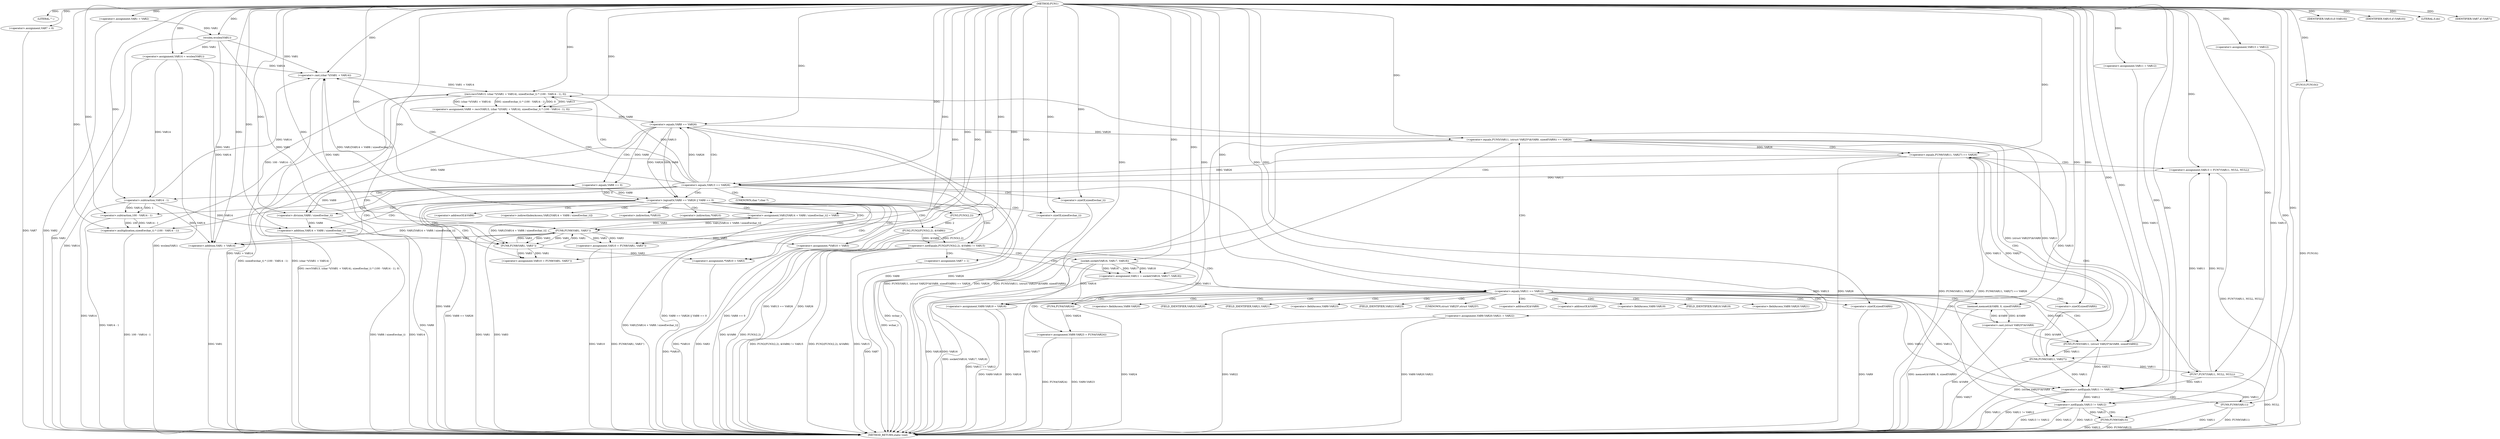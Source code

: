 digraph FUN1 {  
"1000100" [label = "(METHOD,FUN1)" ]
"1000299" [label = "(METHOD_RETURN,static void)" ]
"1000103" [label = "(LITERAL,\"\",)" ]
"1000104" [label = "(<operator>.assignment,VAR1 = VAR2)" ]
"1000112" [label = "(<operator>.assignment,VAR7 = 0)" ]
"1000119" [label = "(<operator>.assignment,VAR11 = VAR12)" ]
"1000123" [label = "(<operator>.assignment,VAR13 = VAR12)" ]
"1000127" [label = "(<operator>.assignment,VAR14 = wcslen(VAR1))" ]
"1000129" [label = "(wcslen,wcslen(VAR1))" ]
"1000134" [label = "(<operator>.notEquals,FUN2(FUN3(2,2), &VAR6) != VAR15)" ]
"1000135" [label = "(FUN2,FUN2(FUN3(2,2), &VAR6))" ]
"1000136" [label = "(FUN3,FUN3(2,2))" ]
"1000144" [label = "(<operator>.assignment,VAR7 = 1)" ]
"1000147" [label = "(<operator>.assignment,VAR11 = socket(VAR16, VAR17, VAR18))" ]
"1000149" [label = "(socket,socket(VAR16, VAR17, VAR18))" ]
"1000154" [label = "(<operator>.equals,VAR11 == VAR12)" ]
"1000159" [label = "(memset,memset(&VAR9, 0, sizeof(VAR9)))" ]
"1000163" [label = "(<operator>.sizeOf,sizeof(VAR9))" ]
"1000165" [label = "(<operator>.assignment,VAR9.VAR19 = VAR16)" ]
"1000170" [label = "(<operator>.assignment,VAR9.VAR20.VAR21 = VAR22)" ]
"1000177" [label = "(<operator>.assignment,VAR9.VAR23 = FUN4(VAR24))" ]
"1000181" [label = "(FUN4,FUN4(VAR24))" ]
"1000184" [label = "(<operator>.equals,FUN5(VAR11, (struct VAR25*)&VAR9, sizeof(VAR9)) == VAR26)" ]
"1000185" [label = "(FUN5,FUN5(VAR11, (struct VAR25*)&VAR9, sizeof(VAR9)))" ]
"1000187" [label = "(<operator>.cast,(struct VAR25*)&VAR9)" ]
"1000191" [label = "(<operator>.sizeOf,sizeof(VAR9))" ]
"1000197" [label = "(<operator>.equals,FUN6(VAR11, VAR27) == VAR26)" ]
"1000198" [label = "(FUN6,FUN6(VAR11, VAR27))" ]
"1000204" [label = "(<operator>.assignment,VAR13 = FUN7(VAR11, NULL, NULL))" ]
"1000206" [label = "(FUN7,FUN7(VAR11, NULL, NULL))" ]
"1000211" [label = "(<operator>.equals,VAR13 == VAR26)" ]
"1000216" [label = "(<operator>.assignment,VAR8 = recv(VAR13, (char *)(VAR1 + VAR14), sizeof(wchar_t) * (100 - VAR14 - 1), 0))" ]
"1000218" [label = "(recv,recv(VAR13, (char *)(VAR1 + VAR14), sizeof(wchar_t) * (100 - VAR14 - 1), 0))" ]
"1000220" [label = "(<operator>.cast,(char *)(VAR1 + VAR14))" ]
"1000222" [label = "(<operator>.addition,VAR1 + VAR14)" ]
"1000225" [label = "(<operator>.multiplication,sizeof(wchar_t) * (100 - VAR14 - 1))" ]
"1000226" [label = "(<operator>.sizeOf,sizeof(wchar_t))" ]
"1000228" [label = "(<operator>.subtraction,100 - VAR14 - 1)" ]
"1000230" [label = "(<operator>.subtraction,VAR14 - 1)" ]
"1000235" [label = "(<operator>.logicalOr,VAR8 == VAR26 || VAR8 == 0)" ]
"1000236" [label = "(<operator>.equals,VAR8 == VAR26)" ]
"1000239" [label = "(<operator>.equals,VAR8 == 0)" ]
"1000244" [label = "(<operator>.assignment,VAR1[VAR14 + VAR8 / sizeof(wchar_t)] = VAR3)" ]
"1000247" [label = "(<operator>.addition,VAR14 + VAR8 / sizeof(wchar_t))" ]
"1000249" [label = "(<operator>.division,VAR8 / sizeof(wchar_t))" ]
"1000251" [label = "(<operator>.sizeOf,sizeof(wchar_t))" ]
"1000254" [label = "(<operator>.assignment,VAR10 = FUN8(VAR1, VAR3''))" ]
"1000256" [label = "(FUN8,FUN8(VAR1, VAR3''))" ]
"1000260" [label = "(IDENTIFIER,VAR10,if (VAR10))" ]
"1000262" [label = "(<operator>.assignment,*VAR10 = VAR3)" ]
"1000266" [label = "(<operator>.assignment,VAR10 = FUN8(VAR1, VAR3''))" ]
"1000268" [label = "(FUN8,FUN8(VAR1, VAR3''))" ]
"1000272" [label = "(IDENTIFIER,VAR10,if (VAR10))" ]
"1000274" [label = "(<operator>.assignment,*VAR10 = VAR3)" ]
"1000278" [label = "(LITERAL,0,do)" ]
"1000280" [label = "(<operator>.notEquals,VAR11 != VAR12)" ]
"1000284" [label = "(FUN9,FUN9(VAR11))" ]
"1000287" [label = "(<operator>.notEquals,VAR13 != VAR12)" ]
"1000291" [label = "(FUN9,FUN9(VAR13))" ]
"1000294" [label = "(IDENTIFIER,VAR7,if (VAR7))" ]
"1000296" [label = "(FUN10,FUN10())" ]
"1000139" [label = "(<operator>.addressOf,&VAR6)" ]
"1000160" [label = "(<operator>.addressOf,&VAR9)" ]
"1000166" [label = "(<operator>.fieldAccess,VAR9.VAR19)" ]
"1000168" [label = "(FIELD_IDENTIFIER,VAR19,VAR19)" ]
"1000171" [label = "(<operator>.fieldAccess,VAR9.VAR20.VAR21)" ]
"1000172" [label = "(<operator>.fieldAccess,VAR9.VAR20)" ]
"1000174" [label = "(FIELD_IDENTIFIER,VAR20,VAR20)" ]
"1000175" [label = "(FIELD_IDENTIFIER,VAR21,VAR21)" ]
"1000178" [label = "(<operator>.fieldAccess,VAR9.VAR23)" ]
"1000180" [label = "(FIELD_IDENTIFIER,VAR23,VAR23)" ]
"1000188" [label = "(UNKNOWN,struct VAR25*,struct VAR25*)" ]
"1000189" [label = "(<operator>.addressOf,&VAR9)" ]
"1000221" [label = "(UNKNOWN,char *,char *)" ]
"1000245" [label = "(<operator>.indirectIndexAccess,VAR1[VAR14 + VAR8 / sizeof(wchar_t)])" ]
"1000263" [label = "(<operator>.indirection,*VAR10)" ]
"1000275" [label = "(<operator>.indirection,*VAR10)" ]
  "1000184" -> "1000299"  [ label = "DDG: FUN5(VAR11, (struct VAR25*)&VAR9, sizeof(VAR9))"] 
  "1000177" -> "1000299"  [ label = "DDG: FUN4(VAR24)"] 
  "1000230" -> "1000299"  [ label = "DDG: VAR14"] 
  "1000197" -> "1000299"  [ label = "DDG: FUN6(VAR11, VAR27) == VAR26"] 
  "1000181" -> "1000299"  [ label = "DDG: VAR24"] 
  "1000177" -> "1000299"  [ label = "DDG: VAR9.VAR23"] 
  "1000247" -> "1000299"  [ label = "DDG: VAR14"] 
  "1000159" -> "1000299"  [ label = "DDG: memset(&VAR9, 0, sizeof(VAR9))"] 
  "1000129" -> "1000299"  [ label = "DDG: VAR1"] 
  "1000291" -> "1000299"  [ label = "DDG: FUN9(VAR13)"] 
  "1000185" -> "1000299"  [ label = "DDG: (struct VAR25*)&VAR9"] 
  "1000218" -> "1000299"  [ label = "DDG: sizeof(wchar_t) * (100 - VAR14 - 1)"] 
  "1000197" -> "1000299"  [ label = "DDG: VAR26"] 
  "1000226" -> "1000299"  [ label = "DDG: wchar_t"] 
  "1000291" -> "1000299"  [ label = "DDG: VAR13"] 
  "1000222" -> "1000299"  [ label = "DDG: VAR1"] 
  "1000236" -> "1000299"  [ label = "DDG: VAR8"] 
  "1000206" -> "1000299"  [ label = "DDG: NULL"] 
  "1000284" -> "1000299"  [ label = "DDG: VAR11"] 
  "1000284" -> "1000299"  [ label = "DDG: FUN9(VAR11)"] 
  "1000235" -> "1000299"  [ label = "DDG: VAR8 == VAR26"] 
  "1000149" -> "1000299"  [ label = "DDG: VAR17"] 
  "1000235" -> "1000299"  [ label = "DDG: VAR8 == 0"] 
  "1000274" -> "1000299"  [ label = "DDG: *VAR10"] 
  "1000165" -> "1000299"  [ label = "DDG: VAR16"] 
  "1000235" -> "1000299"  [ label = "DDG: VAR8 == VAR26 || VAR8 == 0"] 
  "1000280" -> "1000299"  [ label = "DDG: VAR11 != VAR12"] 
  "1000198" -> "1000299"  [ label = "DDG: VAR27"] 
  "1000296" -> "1000299"  [ label = "DDG: FUN10()"] 
  "1000287" -> "1000299"  [ label = "DDG: VAR13 != VAR12"] 
  "1000239" -> "1000299"  [ label = "DDG: VAR8"] 
  "1000236" -> "1000299"  [ label = "DDG: VAR26"] 
  "1000225" -> "1000299"  [ label = "DDG: 100 - VAR14 - 1"] 
  "1000187" -> "1000299"  [ label = "DDG: &VAR9"] 
  "1000204" -> "1000299"  [ label = "DDG: FUN7(VAR11, NULL, NULL)"] 
  "1000134" -> "1000299"  [ label = "DDG: VAR15"] 
  "1000135" -> "1000299"  [ label = "DDG: &VAR6"] 
  "1000184" -> "1000299"  [ label = "DDG: FUN5(VAR11, (struct VAR25*)&VAR9, sizeof(VAR9)) == VAR26"] 
  "1000149" -> "1000299"  [ label = "DDG: VAR18"] 
  "1000268" -> "1000299"  [ label = "DDG: VAR1"] 
  "1000165" -> "1000299"  [ label = "DDG: VAR9.VAR19"] 
  "1000266" -> "1000299"  [ label = "DDG: FUN8(VAR1, VAR3'')"] 
  "1000251" -> "1000299"  [ label = "DDG: wchar_t"] 
  "1000127" -> "1000299"  [ label = "DDG: wcslen(VAR1)"] 
  "1000287" -> "1000299"  [ label = "DDG: VAR12"] 
  "1000266" -> "1000299"  [ label = "DDG: VAR10"] 
  "1000134" -> "1000299"  [ label = "DDG: FUN2(FUN3(2,2), &VAR6) != VAR15"] 
  "1000216" -> "1000299"  [ label = "DDG: recv(VAR13, (char *)(VAR1 + VAR14), sizeof(wchar_t) * (100 - VAR14 - 1), 0)"] 
  "1000262" -> "1000299"  [ label = "DDG: *VAR10"] 
  "1000220" -> "1000299"  [ label = "DDG: VAR1 + VAR14"] 
  "1000147" -> "1000299"  [ label = "DDG: socket(VAR16, VAR17, VAR18)"] 
  "1000170" -> "1000299"  [ label = "DDG: VAR22"] 
  "1000154" -> "1000299"  [ label = "DDG: VAR11 == VAR12"] 
  "1000211" -> "1000299"  [ label = "DDG: VAR26"] 
  "1000134" -> "1000299"  [ label = "DDG: FUN2(FUN3(2,2), &VAR6)"] 
  "1000184" -> "1000299"  [ label = "DDG: VAR26"] 
  "1000112" -> "1000299"  [ label = "DDG: VAR7"] 
  "1000211" -> "1000299"  [ label = "DDG: VAR13 == VAR26"] 
  "1000280" -> "1000299"  [ label = "DDG: VAR11"] 
  "1000228" -> "1000299"  [ label = "DDG: VAR14 - 1"] 
  "1000135" -> "1000299"  [ label = "DDG: FUN3(2,2)"] 
  "1000274" -> "1000299"  [ label = "DDG: VAR3"] 
  "1000144" -> "1000299"  [ label = "DDG: VAR7"] 
  "1000287" -> "1000299"  [ label = "DDG: VAR13"] 
  "1000218" -> "1000299"  [ label = "DDG: (char *)(VAR1 + VAR14)"] 
  "1000170" -> "1000299"  [ label = "DDG: VAR9.VAR20.VAR21"] 
  "1000268" -> "1000299"  [ label = "DDG: VAR3"] 
  "1000149" -> "1000299"  [ label = "DDG: VAR16"] 
  "1000127" -> "1000299"  [ label = "DDG: VAR14"] 
  "1000249" -> "1000299"  [ label = "DDG: VAR8"] 
  "1000244" -> "1000299"  [ label = "DDG: VAR1[VAR14 + VAR8 / sizeof(wchar_t)]"] 
  "1000191" -> "1000299"  [ label = "DDG: VAR9"] 
  "1000104" -> "1000299"  [ label = "DDG: VAR2"] 
  "1000247" -> "1000299"  [ label = "DDG: VAR8 / sizeof(wchar_t)"] 
  "1000197" -> "1000299"  [ label = "DDG: FUN6(VAR11, VAR27)"] 
  "1000100" -> "1000103"  [ label = "DDG: "] 
  "1000100" -> "1000104"  [ label = "DDG: "] 
  "1000100" -> "1000112"  [ label = "DDG: "] 
  "1000100" -> "1000119"  [ label = "DDG: "] 
  "1000100" -> "1000123"  [ label = "DDG: "] 
  "1000129" -> "1000127"  [ label = "DDG: VAR1"] 
  "1000100" -> "1000127"  [ label = "DDG: "] 
  "1000104" -> "1000129"  [ label = "DDG: VAR1"] 
  "1000100" -> "1000129"  [ label = "DDG: "] 
  "1000135" -> "1000134"  [ label = "DDG: FUN3(2,2)"] 
  "1000135" -> "1000134"  [ label = "DDG: &VAR6"] 
  "1000136" -> "1000135"  [ label = "DDG: 2"] 
  "1000100" -> "1000136"  [ label = "DDG: "] 
  "1000100" -> "1000134"  [ label = "DDG: "] 
  "1000100" -> "1000144"  [ label = "DDG: "] 
  "1000149" -> "1000147"  [ label = "DDG: VAR16"] 
  "1000149" -> "1000147"  [ label = "DDG: VAR17"] 
  "1000149" -> "1000147"  [ label = "DDG: VAR18"] 
  "1000100" -> "1000147"  [ label = "DDG: "] 
  "1000100" -> "1000149"  [ label = "DDG: "] 
  "1000147" -> "1000154"  [ label = "DDG: VAR11"] 
  "1000100" -> "1000154"  [ label = "DDG: "] 
  "1000187" -> "1000159"  [ label = "DDG: &VAR9"] 
  "1000100" -> "1000159"  [ label = "DDG: "] 
  "1000100" -> "1000163"  [ label = "DDG: "] 
  "1000149" -> "1000165"  [ label = "DDG: VAR16"] 
  "1000100" -> "1000165"  [ label = "DDG: "] 
  "1000100" -> "1000170"  [ label = "DDG: "] 
  "1000181" -> "1000177"  [ label = "DDG: VAR24"] 
  "1000100" -> "1000181"  [ label = "DDG: "] 
  "1000185" -> "1000184"  [ label = "DDG: VAR11"] 
  "1000185" -> "1000184"  [ label = "DDG: (struct VAR25*)&VAR9"] 
  "1000154" -> "1000185"  [ label = "DDG: VAR11"] 
  "1000100" -> "1000185"  [ label = "DDG: "] 
  "1000187" -> "1000185"  [ label = "DDG: &VAR9"] 
  "1000159" -> "1000187"  [ label = "DDG: &VAR9"] 
  "1000100" -> "1000191"  [ label = "DDG: "] 
  "1000236" -> "1000184"  [ label = "DDG: VAR26"] 
  "1000100" -> "1000184"  [ label = "DDG: "] 
  "1000198" -> "1000197"  [ label = "DDG: VAR11"] 
  "1000198" -> "1000197"  [ label = "DDG: VAR27"] 
  "1000185" -> "1000198"  [ label = "DDG: VAR11"] 
  "1000100" -> "1000198"  [ label = "DDG: "] 
  "1000184" -> "1000197"  [ label = "DDG: VAR26"] 
  "1000100" -> "1000197"  [ label = "DDG: "] 
  "1000206" -> "1000204"  [ label = "DDG: VAR11"] 
  "1000206" -> "1000204"  [ label = "DDG: NULL"] 
  "1000100" -> "1000204"  [ label = "DDG: "] 
  "1000198" -> "1000206"  [ label = "DDG: VAR11"] 
  "1000100" -> "1000206"  [ label = "DDG: "] 
  "1000204" -> "1000211"  [ label = "DDG: VAR13"] 
  "1000100" -> "1000211"  [ label = "DDG: "] 
  "1000197" -> "1000211"  [ label = "DDG: VAR26"] 
  "1000218" -> "1000216"  [ label = "DDG: VAR13"] 
  "1000218" -> "1000216"  [ label = "DDG: (char *)(VAR1 + VAR14)"] 
  "1000218" -> "1000216"  [ label = "DDG: sizeof(wchar_t) * (100 - VAR14 - 1)"] 
  "1000218" -> "1000216"  [ label = "DDG: 0"] 
  "1000100" -> "1000216"  [ label = "DDG: "] 
  "1000211" -> "1000218"  [ label = "DDG: VAR13"] 
  "1000100" -> "1000218"  [ label = "DDG: "] 
  "1000220" -> "1000218"  [ label = "DDG: VAR1 + VAR14"] 
  "1000129" -> "1000220"  [ label = "DDG: VAR1"] 
  "1000268" -> "1000220"  [ label = "DDG: VAR1"] 
  "1000244" -> "1000220"  [ label = "DDG: VAR1[VAR14 + VAR8 / sizeof(wchar_t)]"] 
  "1000100" -> "1000220"  [ label = "DDG: "] 
  "1000127" -> "1000220"  [ label = "DDG: VAR14"] 
  "1000230" -> "1000220"  [ label = "DDG: VAR14"] 
  "1000129" -> "1000222"  [ label = "DDG: VAR1"] 
  "1000268" -> "1000222"  [ label = "DDG: VAR1"] 
  "1000244" -> "1000222"  [ label = "DDG: VAR1[VAR14 + VAR8 / sizeof(wchar_t)]"] 
  "1000100" -> "1000222"  [ label = "DDG: "] 
  "1000127" -> "1000222"  [ label = "DDG: VAR14"] 
  "1000230" -> "1000222"  [ label = "DDG: VAR14"] 
  "1000225" -> "1000218"  [ label = "DDG: 100 - VAR14 - 1"] 
  "1000100" -> "1000225"  [ label = "DDG: "] 
  "1000100" -> "1000226"  [ label = "DDG: "] 
  "1000228" -> "1000225"  [ label = "DDG: 100"] 
  "1000228" -> "1000225"  [ label = "DDG: VAR14 - 1"] 
  "1000100" -> "1000228"  [ label = "DDG: "] 
  "1000230" -> "1000228"  [ label = "DDG: VAR14"] 
  "1000230" -> "1000228"  [ label = "DDG: 1"] 
  "1000100" -> "1000230"  [ label = "DDG: "] 
  "1000127" -> "1000230"  [ label = "DDG: VAR14"] 
  "1000236" -> "1000235"  [ label = "DDG: VAR8"] 
  "1000236" -> "1000235"  [ label = "DDG: VAR26"] 
  "1000216" -> "1000236"  [ label = "DDG: VAR8"] 
  "1000100" -> "1000236"  [ label = "DDG: "] 
  "1000211" -> "1000236"  [ label = "DDG: VAR26"] 
  "1000239" -> "1000235"  [ label = "DDG: VAR8"] 
  "1000239" -> "1000235"  [ label = "DDG: 0"] 
  "1000236" -> "1000239"  [ label = "DDG: VAR8"] 
  "1000100" -> "1000239"  [ label = "DDG: "] 
  "1000268" -> "1000244"  [ label = "DDG: VAR3"] 
  "1000100" -> "1000244"  [ label = "DDG: "] 
  "1000230" -> "1000247"  [ label = "DDG: VAR14"] 
  "1000100" -> "1000247"  [ label = "DDG: "] 
  "1000249" -> "1000247"  [ label = "DDG: VAR8"] 
  "1000236" -> "1000249"  [ label = "DDG: VAR8"] 
  "1000239" -> "1000249"  [ label = "DDG: VAR8"] 
  "1000100" -> "1000249"  [ label = "DDG: "] 
  "1000100" -> "1000251"  [ label = "DDG: "] 
  "1000256" -> "1000254"  [ label = "DDG: VAR1"] 
  "1000256" -> "1000254"  [ label = "DDG: VAR3"] 
  "1000100" -> "1000254"  [ label = "DDG: "] 
  "1000244" -> "1000256"  [ label = "DDG: VAR1[VAR14 + VAR8 / sizeof(wchar_t)]"] 
  "1000100" -> "1000256"  [ label = "DDG: "] 
  "1000129" -> "1000256"  [ label = "DDG: VAR1"] 
  "1000268" -> "1000256"  [ label = "DDG: VAR1"] 
  "1000268" -> "1000256"  [ label = "DDG: VAR3"] 
  "1000100" -> "1000260"  [ label = "DDG: "] 
  "1000256" -> "1000262"  [ label = "DDG: VAR3"] 
  "1000100" -> "1000262"  [ label = "DDG: "] 
  "1000268" -> "1000266"  [ label = "DDG: VAR1"] 
  "1000268" -> "1000266"  [ label = "DDG: VAR3"] 
  "1000100" -> "1000266"  [ label = "DDG: "] 
  "1000256" -> "1000268"  [ label = "DDG: VAR1"] 
  "1000244" -> "1000268"  [ label = "DDG: VAR1[VAR14 + VAR8 / sizeof(wchar_t)]"] 
  "1000100" -> "1000268"  [ label = "DDG: "] 
  "1000256" -> "1000268"  [ label = "DDG: VAR3"] 
  "1000100" -> "1000272"  [ label = "DDG: "] 
  "1000268" -> "1000274"  [ label = "DDG: VAR3"] 
  "1000100" -> "1000274"  [ label = "DDG: "] 
  "1000100" -> "1000278"  [ label = "DDG: "] 
  "1000185" -> "1000280"  [ label = "DDG: VAR11"] 
  "1000154" -> "1000280"  [ label = "DDG: VAR11"] 
  "1000206" -> "1000280"  [ label = "DDG: VAR11"] 
  "1000198" -> "1000280"  [ label = "DDG: VAR11"] 
  "1000119" -> "1000280"  [ label = "DDG: VAR11"] 
  "1000100" -> "1000280"  [ label = "DDG: "] 
  "1000154" -> "1000280"  [ label = "DDG: VAR12"] 
  "1000280" -> "1000284"  [ label = "DDG: VAR11"] 
  "1000100" -> "1000284"  [ label = "DDG: "] 
  "1000218" -> "1000287"  [ label = "DDG: VAR13"] 
  "1000211" -> "1000287"  [ label = "DDG: VAR13"] 
  "1000123" -> "1000287"  [ label = "DDG: VAR13"] 
  "1000100" -> "1000287"  [ label = "DDG: "] 
  "1000280" -> "1000287"  [ label = "DDG: VAR12"] 
  "1000287" -> "1000291"  [ label = "DDG: VAR13"] 
  "1000100" -> "1000291"  [ label = "DDG: "] 
  "1000100" -> "1000294"  [ label = "DDG: "] 
  "1000100" -> "1000296"  [ label = "DDG: "] 
  "1000134" -> "1000144"  [ label = "CDG: "] 
  "1000134" -> "1000149"  [ label = "CDG: "] 
  "1000134" -> "1000154"  [ label = "CDG: "] 
  "1000134" -> "1000147"  [ label = "CDG: "] 
  "1000154" -> "1000174"  [ label = "CDG: "] 
  "1000154" -> "1000191"  [ label = "CDG: "] 
  "1000154" -> "1000166"  [ label = "CDG: "] 
  "1000154" -> "1000180"  [ label = "CDG: "] 
  "1000154" -> "1000165"  [ label = "CDG: "] 
  "1000154" -> "1000188"  [ label = "CDG: "] 
  "1000154" -> "1000175"  [ label = "CDG: "] 
  "1000154" -> "1000160"  [ label = "CDG: "] 
  "1000154" -> "1000187"  [ label = "CDG: "] 
  "1000154" -> "1000185"  [ label = "CDG: "] 
  "1000154" -> "1000172"  [ label = "CDG: "] 
  "1000154" -> "1000189"  [ label = "CDG: "] 
  "1000154" -> "1000163"  [ label = "CDG: "] 
  "1000154" -> "1000168"  [ label = "CDG: "] 
  "1000154" -> "1000178"  [ label = "CDG: "] 
  "1000154" -> "1000159"  [ label = "CDG: "] 
  "1000154" -> "1000170"  [ label = "CDG: "] 
  "1000154" -> "1000171"  [ label = "CDG: "] 
  "1000154" -> "1000184"  [ label = "CDG: "] 
  "1000154" -> "1000177"  [ label = "CDG: "] 
  "1000154" -> "1000181"  [ label = "CDG: "] 
  "1000184" -> "1000197"  [ label = "CDG: "] 
  "1000184" -> "1000198"  [ label = "CDG: "] 
  "1000197" -> "1000211"  [ label = "CDG: "] 
  "1000197" -> "1000204"  [ label = "CDG: "] 
  "1000197" -> "1000206"  [ label = "CDG: "] 
  "1000211" -> "1000221"  [ label = "CDG: "] 
  "1000211" -> "1000216"  [ label = "CDG: "] 
  "1000211" -> "1000236"  [ label = "CDG: "] 
  "1000211" -> "1000222"  [ label = "CDG: "] 
  "1000211" -> "1000235"  [ label = "CDG: "] 
  "1000211" -> "1000220"  [ label = "CDG: "] 
  "1000211" -> "1000226"  [ label = "CDG: "] 
  "1000211" -> "1000230"  [ label = "CDG: "] 
  "1000211" -> "1000225"  [ label = "CDG: "] 
  "1000211" -> "1000218"  [ label = "CDG: "] 
  "1000211" -> "1000228"  [ label = "CDG: "] 
  "1000235" -> "1000268"  [ label = "CDG: "] 
  "1000235" -> "1000244"  [ label = "CDG: "] 
  "1000235" -> "1000251"  [ label = "CDG: "] 
  "1000235" -> "1000254"  [ label = "CDG: "] 
  "1000235" -> "1000245"  [ label = "CDG: "] 
  "1000235" -> "1000247"  [ label = "CDG: "] 
  "1000235" -> "1000266"  [ label = "CDG: "] 
  "1000235" -> "1000249"  [ label = "CDG: "] 
  "1000235" -> "1000256"  [ label = "CDG: "] 
  "1000235" -> "1000263"  [ label = "CDG: "] 
  "1000235" -> "1000262"  [ label = "CDG: "] 
  "1000235" -> "1000274"  [ label = "CDG: "] 
  "1000235" -> "1000275"  [ label = "CDG: "] 
  "1000235" -> "1000139"  [ label = "CDG: "] 
  "1000235" -> "1000135"  [ label = "CDG: "] 
  "1000235" -> "1000136"  [ label = "CDG: "] 
  "1000235" -> "1000134"  [ label = "CDG: "] 
  "1000236" -> "1000239"  [ label = "CDG: "] 
  "1000280" -> "1000284"  [ label = "CDG: "] 
  "1000287" -> "1000291"  [ label = "CDG: "] 
}
